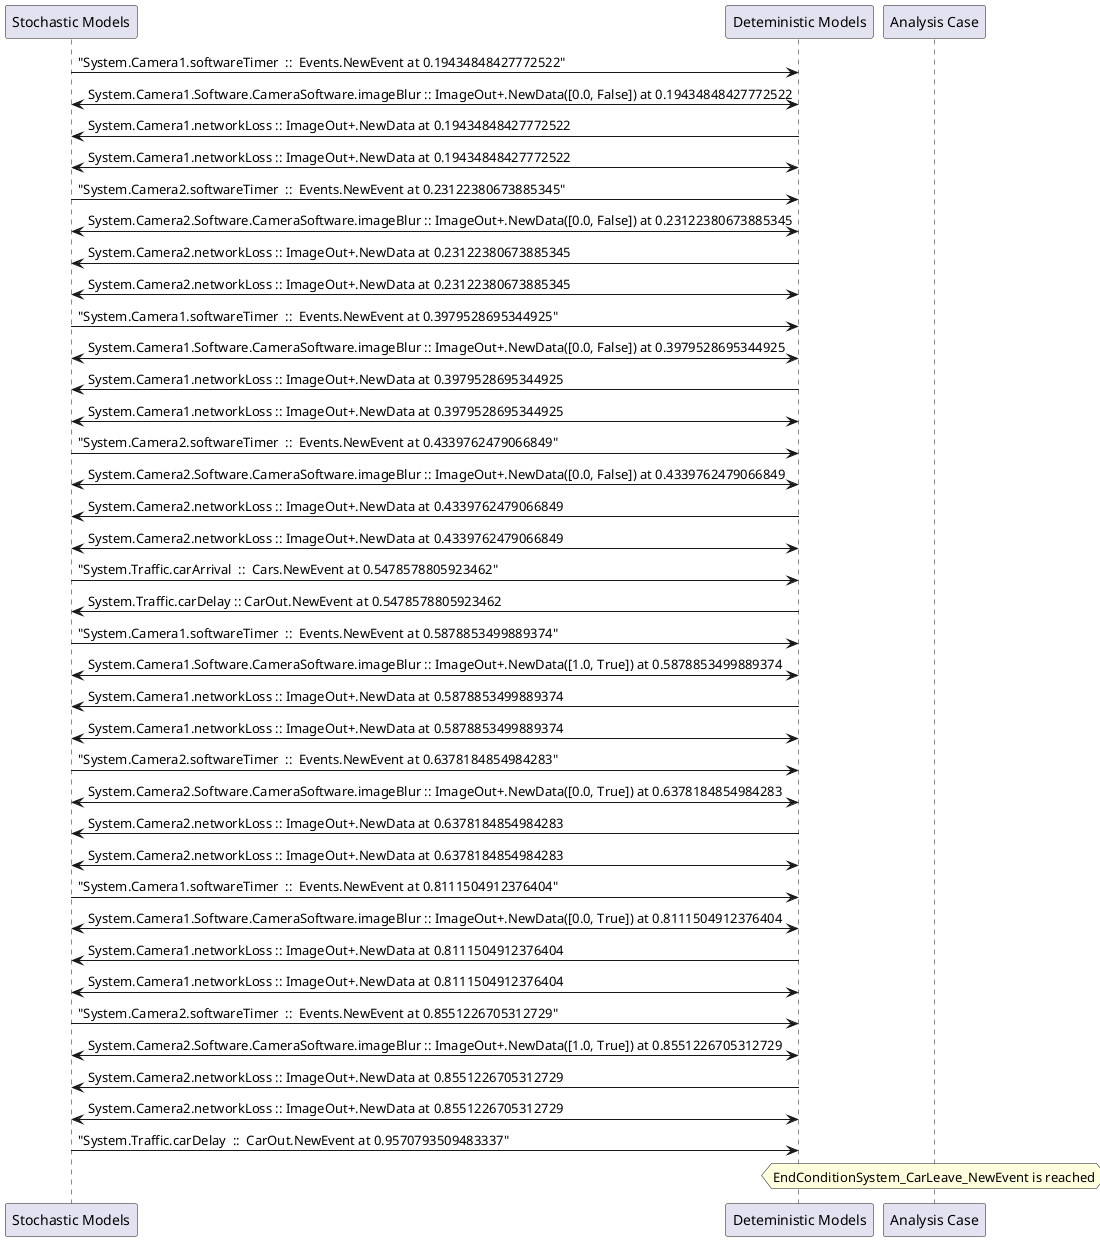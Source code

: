 
	@startuml
	participant "Stochastic Models" as stochmodel
	participant "Deteministic Models" as detmodel
	participant "Analysis Case" as analysis
	{26812_stop} stochmodel -> detmodel : "System.Camera1.softwareTimer  ::  Events.NewEvent at 0.19434848427772522"
detmodel <-> stochmodel : System.Camera1.Software.CameraSoftware.imageBlur :: ImageOut+.NewData([0.0, False]) at 0.19434848427772522
detmodel -> stochmodel : System.Camera1.networkLoss :: ImageOut+.NewData at 0.19434848427772522
detmodel <-> stochmodel : System.Camera1.networkLoss :: ImageOut+.NewData at 0.19434848427772522
{26827_stop} stochmodel -> detmodel : "System.Camera2.softwareTimer  ::  Events.NewEvent at 0.23122380673885345"
detmodel <-> stochmodel : System.Camera2.Software.CameraSoftware.imageBlur :: ImageOut+.NewData([0.0, False]) at 0.23122380673885345
detmodel -> stochmodel : System.Camera2.networkLoss :: ImageOut+.NewData at 0.23122380673885345
detmodel <-> stochmodel : System.Camera2.networkLoss :: ImageOut+.NewData at 0.23122380673885345
{26813_stop} stochmodel -> detmodel : "System.Camera1.softwareTimer  ::  Events.NewEvent at 0.3979528695344925"
detmodel <-> stochmodel : System.Camera1.Software.CameraSoftware.imageBlur :: ImageOut+.NewData([0.0, False]) at 0.3979528695344925
detmodel -> stochmodel : System.Camera1.networkLoss :: ImageOut+.NewData at 0.3979528695344925
detmodel <-> stochmodel : System.Camera1.networkLoss :: ImageOut+.NewData at 0.3979528695344925
{26828_stop} stochmodel -> detmodel : "System.Camera2.softwareTimer  ::  Events.NewEvent at 0.4339762479066849"
detmodel <-> stochmodel : System.Camera2.Software.CameraSoftware.imageBlur :: ImageOut+.NewData([0.0, False]) at 0.4339762479066849
detmodel -> stochmodel : System.Camera2.networkLoss :: ImageOut+.NewData at 0.4339762479066849
detmodel <-> stochmodel : System.Camera2.networkLoss :: ImageOut+.NewData at 0.4339762479066849
{26843_stop} stochmodel -> detmodel : "System.Traffic.carArrival  ::  Cars.NewEvent at 0.5478578805923462"
{26860_start} detmodel -> stochmodel : System.Traffic.carDelay :: CarOut.NewEvent at 0.5478578805923462
{26814_stop} stochmodel -> detmodel : "System.Camera1.softwareTimer  ::  Events.NewEvent at 0.5878853499889374"
detmodel <-> stochmodel : System.Camera1.Software.CameraSoftware.imageBlur :: ImageOut+.NewData([1.0, True]) at 0.5878853499889374
detmodel -> stochmodel : System.Camera1.networkLoss :: ImageOut+.NewData at 0.5878853499889374
detmodel <-> stochmodel : System.Camera1.networkLoss :: ImageOut+.NewData at 0.5878853499889374
{26829_stop} stochmodel -> detmodel : "System.Camera2.softwareTimer  ::  Events.NewEvent at 0.6378184854984283"
detmodel <-> stochmodel : System.Camera2.Software.CameraSoftware.imageBlur :: ImageOut+.NewData([0.0, True]) at 0.6378184854984283
detmodel -> stochmodel : System.Camera2.networkLoss :: ImageOut+.NewData at 0.6378184854984283
detmodel <-> stochmodel : System.Camera2.networkLoss :: ImageOut+.NewData at 0.6378184854984283
{26815_stop} stochmodel -> detmodel : "System.Camera1.softwareTimer  ::  Events.NewEvent at 0.8111504912376404"
detmodel <-> stochmodel : System.Camera1.Software.CameraSoftware.imageBlur :: ImageOut+.NewData([0.0, True]) at 0.8111504912376404
detmodel -> stochmodel : System.Camera1.networkLoss :: ImageOut+.NewData at 0.8111504912376404
detmodel <-> stochmodel : System.Camera1.networkLoss :: ImageOut+.NewData at 0.8111504912376404
{26830_stop} stochmodel -> detmodel : "System.Camera2.softwareTimer  ::  Events.NewEvent at 0.8551226705312729"
detmodel <-> stochmodel : System.Camera2.Software.CameraSoftware.imageBlur :: ImageOut+.NewData([1.0, True]) at 0.8551226705312729
detmodel -> stochmodel : System.Camera2.networkLoss :: ImageOut+.NewData at 0.8551226705312729
detmodel <-> stochmodel : System.Camera2.networkLoss :: ImageOut+.NewData at 0.8551226705312729
{26860_stop} stochmodel -> detmodel : "System.Traffic.carDelay  ::  CarOut.NewEvent at 0.9570793509483337"
{26860_start} <-> {26860_stop} : delay
hnote over analysis 
EndConditionSystem_CarLeave_NewEvent is reached
endnote
@enduml